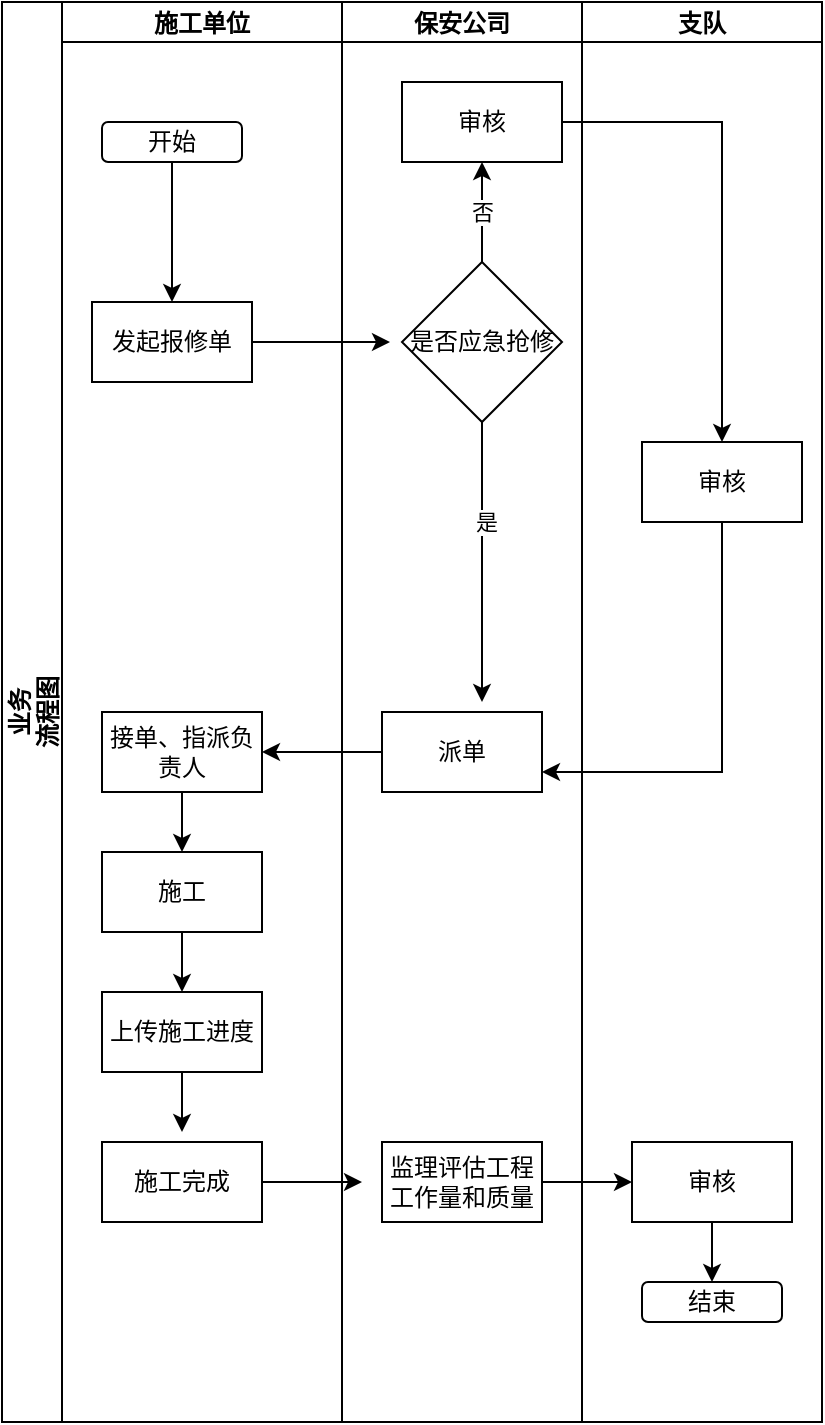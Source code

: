 <mxfile version="21.1.4" type="github">
  <diagram name="第 1 页" id="1-NrpkV6FgpOHMMqy2pU">
    <mxGraphModel dx="2074" dy="1163" grid="1" gridSize="10" guides="1" tooltips="1" connect="1" arrows="1" fold="1" page="1" pageScale="1" pageWidth="827" pageHeight="1169" math="0" shadow="0">
      <root>
        <mxCell id="0" />
        <mxCell id="1" parent="0" />
        <mxCell id="qtXOKEnL0lzx3GWqz_FI-1" value="业务&#xa;流程图" style="swimlane;childLayout=stackLayout;resizeParent=1;resizeParentMax=0;startSize=30;horizontal=0;horizontalStack=1;" parent="1" vertex="1">
          <mxGeometry x="90" y="260" width="410" height="710" as="geometry">
            <mxRectangle x="110" y="230" width="40" height="60" as="alternateBounds" />
          </mxGeometry>
        </mxCell>
        <mxCell id="qtXOKEnL0lzx3GWqz_FI-26" style="edgeStyle=orthogonalEdgeStyle;rounded=0;orthogonalLoop=1;jettySize=auto;html=1;entryX=1;entryY=0.5;entryDx=0;entryDy=0;" parent="qtXOKEnL0lzx3GWqz_FI-1" source="qtXOKEnL0lzx3GWqz_FI-18" target="qtXOKEnL0lzx3GWqz_FI-19" edge="1">
          <mxGeometry relative="1" as="geometry" />
        </mxCell>
        <mxCell id="qtXOKEnL0lzx3GWqz_FI-2" value="施工单位" style="swimlane;startSize=20;" parent="qtXOKEnL0lzx3GWqz_FI-1" vertex="1">
          <mxGeometry x="30" width="140" height="710" as="geometry" />
        </mxCell>
        <mxCell id="qtXOKEnL0lzx3GWqz_FI-7" style="edgeStyle=orthogonalEdgeStyle;rounded=0;orthogonalLoop=1;jettySize=auto;html=1;exitX=0.5;exitY=1;exitDx=0;exitDy=0;entryX=0.5;entryY=0;entryDx=0;entryDy=0;" parent="qtXOKEnL0lzx3GWqz_FI-2" source="qtXOKEnL0lzx3GWqz_FI-5" target="qtXOKEnL0lzx3GWqz_FI-6" edge="1">
          <mxGeometry relative="1" as="geometry" />
        </mxCell>
        <mxCell id="qtXOKEnL0lzx3GWqz_FI-5" value="开始" style="rounded=1;whiteSpace=wrap;html=1;" parent="qtXOKEnL0lzx3GWqz_FI-2" vertex="1">
          <mxGeometry x="20" y="60" width="70" height="20" as="geometry" />
        </mxCell>
        <mxCell id="qtXOKEnL0lzx3GWqz_FI-6" value="发起报修单" style="rounded=0;whiteSpace=wrap;html=1;" parent="qtXOKEnL0lzx3GWqz_FI-2" vertex="1">
          <mxGeometry x="15" y="150" width="80" height="40" as="geometry" />
        </mxCell>
        <mxCell id="qtXOKEnL0lzx3GWqz_FI-27" style="edgeStyle=orthogonalEdgeStyle;rounded=0;orthogonalLoop=1;jettySize=auto;html=1;exitX=0.5;exitY=1;exitDx=0;exitDy=0;entryX=0.5;entryY=0;entryDx=0;entryDy=0;" parent="qtXOKEnL0lzx3GWqz_FI-2" source="qtXOKEnL0lzx3GWqz_FI-19" target="qtXOKEnL0lzx3GWqz_FI-20" edge="1">
          <mxGeometry relative="1" as="geometry" />
        </mxCell>
        <mxCell id="qtXOKEnL0lzx3GWqz_FI-19" value="接单、指派负责人" style="rounded=0;whiteSpace=wrap;html=1;" parent="qtXOKEnL0lzx3GWqz_FI-2" vertex="1">
          <mxGeometry x="20" y="355" width="80" height="40" as="geometry" />
        </mxCell>
        <mxCell id="qtXOKEnL0lzx3GWqz_FI-28" style="edgeStyle=orthogonalEdgeStyle;rounded=0;orthogonalLoop=1;jettySize=auto;html=1;exitX=0.5;exitY=1;exitDx=0;exitDy=0;entryX=0.5;entryY=0;entryDx=0;entryDy=0;" parent="qtXOKEnL0lzx3GWqz_FI-2" source="qtXOKEnL0lzx3GWqz_FI-20" target="qtXOKEnL0lzx3GWqz_FI-21" edge="1">
          <mxGeometry relative="1" as="geometry" />
        </mxCell>
        <mxCell id="qtXOKEnL0lzx3GWqz_FI-20" value="施工" style="rounded=0;whiteSpace=wrap;html=1;" parent="qtXOKEnL0lzx3GWqz_FI-2" vertex="1">
          <mxGeometry x="20" y="425" width="80" height="40" as="geometry" />
        </mxCell>
        <mxCell id="qtXOKEnL0lzx3GWqz_FI-29" style="edgeStyle=orthogonalEdgeStyle;rounded=0;orthogonalLoop=1;jettySize=auto;html=1;exitX=0.5;exitY=1;exitDx=0;exitDy=0;entryX=0.5;entryY=0;entryDx=0;entryDy=0;" parent="qtXOKEnL0lzx3GWqz_FI-2" source="qtXOKEnL0lzx3GWqz_FI-21" edge="1">
          <mxGeometry relative="1" as="geometry">
            <mxPoint x="60" y="565" as="targetPoint" />
          </mxGeometry>
        </mxCell>
        <mxCell id="qtXOKEnL0lzx3GWqz_FI-21" value="上传施工进度" style="rounded=0;whiteSpace=wrap;html=1;" parent="qtXOKEnL0lzx3GWqz_FI-2" vertex="1">
          <mxGeometry x="20" y="495" width="80" height="40" as="geometry" />
        </mxCell>
        <mxCell id="Eu18UdaW-aUrs4mCPRu_-20" style="edgeStyle=orthogonalEdgeStyle;rounded=0;orthogonalLoop=1;jettySize=auto;html=1;" parent="qtXOKEnL0lzx3GWqz_FI-2" source="Eu18UdaW-aUrs4mCPRu_-18" edge="1">
          <mxGeometry relative="1" as="geometry">
            <mxPoint x="150" y="590" as="targetPoint" />
          </mxGeometry>
        </mxCell>
        <mxCell id="Eu18UdaW-aUrs4mCPRu_-18" value="施工完成" style="rounded=0;whiteSpace=wrap;html=1;" parent="qtXOKEnL0lzx3GWqz_FI-2" vertex="1">
          <mxGeometry x="20" y="570" width="80" height="40" as="geometry" />
        </mxCell>
        <mxCell id="qtXOKEnL0lzx3GWqz_FI-3" value="保安公司" style="swimlane;startSize=20;" parent="qtXOKEnL0lzx3GWqz_FI-1" vertex="1">
          <mxGeometry x="170" width="120" height="710" as="geometry" />
        </mxCell>
        <mxCell id="qtXOKEnL0lzx3GWqz_FI-8" value="审核" style="rounded=0;whiteSpace=wrap;html=1;" parent="qtXOKEnL0lzx3GWqz_FI-3" vertex="1">
          <mxGeometry x="30" y="40" width="80" height="40" as="geometry" />
        </mxCell>
        <mxCell id="qtXOKEnL0lzx3GWqz_FI-18" value="派单" style="rounded=0;whiteSpace=wrap;html=1;" parent="qtXOKEnL0lzx3GWqz_FI-3" vertex="1">
          <mxGeometry x="20" y="355" width="80" height="40" as="geometry" />
        </mxCell>
        <mxCell id="Q-yXqnUUWOeSWfb6X5EX-6" value="否" style="edgeStyle=orthogonalEdgeStyle;rounded=0;orthogonalLoop=1;jettySize=auto;html=1;exitX=0.5;exitY=0;exitDx=0;exitDy=0;entryX=0.5;entryY=1;entryDx=0;entryDy=0;" parent="qtXOKEnL0lzx3GWqz_FI-3" source="Q-yXqnUUWOeSWfb6X5EX-1" target="qtXOKEnL0lzx3GWqz_FI-8" edge="1">
          <mxGeometry relative="1" as="geometry" />
        </mxCell>
        <mxCell id="Q-yXqnUUWOeSWfb6X5EX-8" style="edgeStyle=orthogonalEdgeStyle;rounded=0;orthogonalLoop=1;jettySize=auto;html=1;exitX=0.5;exitY=1;exitDx=0;exitDy=0;" parent="qtXOKEnL0lzx3GWqz_FI-3" source="Q-yXqnUUWOeSWfb6X5EX-1" edge="1">
          <mxGeometry relative="1" as="geometry">
            <mxPoint x="70" y="350" as="targetPoint" />
          </mxGeometry>
        </mxCell>
        <mxCell id="Q-yXqnUUWOeSWfb6X5EX-9" value="是" style="edgeLabel;html=1;align=center;verticalAlign=middle;resizable=0;points=[];" parent="Q-yXqnUUWOeSWfb6X5EX-8" vertex="1" connectable="0">
          <mxGeometry x="-0.286" y="2" relative="1" as="geometry">
            <mxPoint as="offset" />
          </mxGeometry>
        </mxCell>
        <mxCell id="Q-yXqnUUWOeSWfb6X5EX-1" value="是否应急抢修" style="rhombus;whiteSpace=wrap;html=1;" parent="qtXOKEnL0lzx3GWqz_FI-3" vertex="1">
          <mxGeometry x="30" y="130" width="80" height="80" as="geometry" />
        </mxCell>
        <mxCell id="Eu18UdaW-aUrs4mCPRu_-1" value="监理评估工程工作量和质量" style="rounded=0;whiteSpace=wrap;html=1;" parent="qtXOKEnL0lzx3GWqz_FI-3" vertex="1">
          <mxGeometry x="20" y="570" width="80" height="40" as="geometry" />
        </mxCell>
        <mxCell id="qtXOKEnL0lzx3GWqz_FI-4" value="支队" style="swimlane;startSize=20;" parent="qtXOKEnL0lzx3GWqz_FI-1" vertex="1">
          <mxGeometry x="290" width="120" height="710" as="geometry" />
        </mxCell>
        <mxCell id="qtXOKEnL0lzx3GWqz_FI-17" value="审核" style="rounded=0;whiteSpace=wrap;html=1;" parent="qtXOKEnL0lzx3GWqz_FI-4" vertex="1">
          <mxGeometry x="30" y="220" width="80" height="40" as="geometry" />
        </mxCell>
        <mxCell id="Eu18UdaW-aUrs4mCPRu_-22" style="edgeStyle=orthogonalEdgeStyle;rounded=0;orthogonalLoop=1;jettySize=auto;html=1;entryX=0.5;entryY=0;entryDx=0;entryDy=0;" parent="qtXOKEnL0lzx3GWqz_FI-4" source="Eu18UdaW-aUrs4mCPRu_-4" target="Eu18UdaW-aUrs4mCPRu_-17" edge="1">
          <mxGeometry relative="1" as="geometry" />
        </mxCell>
        <mxCell id="Eu18UdaW-aUrs4mCPRu_-4" value="审核" style="rounded=0;whiteSpace=wrap;html=1;" parent="qtXOKEnL0lzx3GWqz_FI-4" vertex="1">
          <mxGeometry x="25" y="570" width="80" height="40" as="geometry" />
        </mxCell>
        <mxCell id="Eu18UdaW-aUrs4mCPRu_-17" value="结束" style="rounded=1;whiteSpace=wrap;html=1;" parent="qtXOKEnL0lzx3GWqz_FI-4" vertex="1">
          <mxGeometry x="30" y="640" width="70" height="20" as="geometry" />
        </mxCell>
        <mxCell id="qtXOKEnL0lzx3GWqz_FI-23" style="edgeStyle=orthogonalEdgeStyle;rounded=0;orthogonalLoop=1;jettySize=auto;html=1;entryX=-0.075;entryY=0.5;entryDx=0;entryDy=0;entryPerimeter=0;" parent="qtXOKEnL0lzx3GWqz_FI-1" source="qtXOKEnL0lzx3GWqz_FI-6" target="Q-yXqnUUWOeSWfb6X5EX-1" edge="1">
          <mxGeometry relative="1" as="geometry" />
        </mxCell>
        <mxCell id="Q-yXqnUUWOeSWfb6X5EX-2" style="edgeStyle=orthogonalEdgeStyle;rounded=0;orthogonalLoop=1;jettySize=auto;html=1;entryX=1;entryY=0.75;entryDx=0;entryDy=0;exitX=0.5;exitY=1;exitDx=0;exitDy=0;" parent="qtXOKEnL0lzx3GWqz_FI-1" source="qtXOKEnL0lzx3GWqz_FI-17" target="qtXOKEnL0lzx3GWqz_FI-18" edge="1">
          <mxGeometry relative="1" as="geometry">
            <Array as="points">
              <mxPoint x="360" y="385" />
            </Array>
          </mxGeometry>
        </mxCell>
        <mxCell id="Q-yXqnUUWOeSWfb6X5EX-7" style="edgeStyle=orthogonalEdgeStyle;rounded=0;orthogonalLoop=1;jettySize=auto;html=1;exitX=1;exitY=0.5;exitDx=0;exitDy=0;" parent="qtXOKEnL0lzx3GWqz_FI-1" source="qtXOKEnL0lzx3GWqz_FI-8" target="qtXOKEnL0lzx3GWqz_FI-17" edge="1">
          <mxGeometry relative="1" as="geometry" />
        </mxCell>
        <mxCell id="Eu18UdaW-aUrs4mCPRu_-21" style="edgeStyle=orthogonalEdgeStyle;rounded=0;orthogonalLoop=1;jettySize=auto;html=1;" parent="qtXOKEnL0lzx3GWqz_FI-1" source="Eu18UdaW-aUrs4mCPRu_-1" target="Eu18UdaW-aUrs4mCPRu_-4" edge="1">
          <mxGeometry relative="1" as="geometry" />
        </mxCell>
      </root>
    </mxGraphModel>
  </diagram>
</mxfile>

